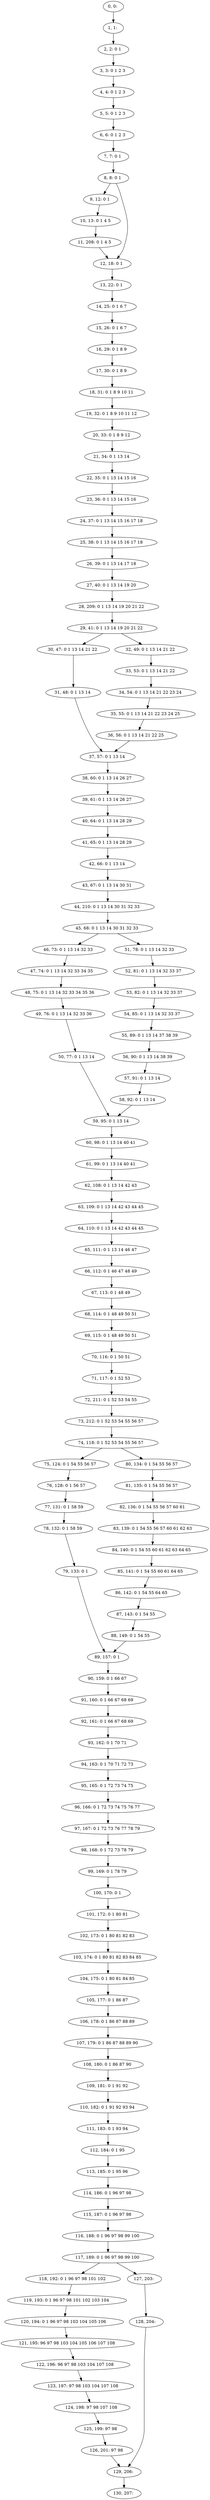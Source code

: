 digraph G {
0[label="0, 0: "];
1[label="1, 1: "];
2[label="2, 2: 0 1 "];
3[label="3, 3: 0 1 2 3 "];
4[label="4, 4: 0 1 2 3 "];
5[label="5, 5: 0 1 2 3 "];
6[label="6, 6: 0 1 2 3 "];
7[label="7, 7: 0 1 "];
8[label="8, 8: 0 1 "];
9[label="9, 12: 0 1 "];
10[label="10, 13: 0 1 4 5 "];
11[label="11, 208: 0 1 4 5 "];
12[label="12, 18: 0 1 "];
13[label="13, 22: 0 1 "];
14[label="14, 25: 0 1 6 7 "];
15[label="15, 26: 0 1 6 7 "];
16[label="16, 29: 0 1 8 9 "];
17[label="17, 30: 0 1 8 9 "];
18[label="18, 31: 0 1 8 9 10 11 "];
19[label="19, 32: 0 1 8 9 10 11 12 "];
20[label="20, 33: 0 1 8 9 12 "];
21[label="21, 34: 0 1 13 14 "];
22[label="22, 35: 0 1 13 14 15 16 "];
23[label="23, 36: 0 1 13 14 15 16 "];
24[label="24, 37: 0 1 13 14 15 16 17 18 "];
25[label="25, 38: 0 1 13 14 15 16 17 18 "];
26[label="26, 39: 0 1 13 14 17 18 "];
27[label="27, 40: 0 1 13 14 19 20 "];
28[label="28, 209: 0 1 13 14 19 20 21 22 "];
29[label="29, 41: 0 1 13 14 19 20 21 22 "];
30[label="30, 47: 0 1 13 14 21 22 "];
31[label="31, 48: 0 1 13 14 "];
32[label="32, 49: 0 1 13 14 21 22 "];
33[label="33, 53: 0 1 13 14 21 22 "];
34[label="34, 54: 0 1 13 14 21 22 23 24 "];
35[label="35, 55: 0 1 13 14 21 22 23 24 25 "];
36[label="36, 56: 0 1 13 14 21 22 25 "];
37[label="37, 57: 0 1 13 14 "];
38[label="38, 60: 0 1 13 14 26 27 "];
39[label="39, 61: 0 1 13 14 26 27 "];
40[label="40, 64: 0 1 13 14 28 29 "];
41[label="41, 65: 0 1 13 14 28 29 "];
42[label="42, 66: 0 1 13 14 "];
43[label="43, 67: 0 1 13 14 30 31 "];
44[label="44, 210: 0 1 13 14 30 31 32 33 "];
45[label="45, 68: 0 1 13 14 30 31 32 33 "];
46[label="46, 73: 0 1 13 14 32 33 "];
47[label="47, 74: 0 1 13 14 32 33 34 35 "];
48[label="48, 75: 0 1 13 14 32 33 34 35 36 "];
49[label="49, 76: 0 1 13 14 32 33 36 "];
50[label="50, 77: 0 1 13 14 "];
51[label="51, 78: 0 1 13 14 32 33 "];
52[label="52, 81: 0 1 13 14 32 33 37 "];
53[label="53, 82: 0 1 13 14 32 33 37 "];
54[label="54, 85: 0 1 13 14 32 33 37 "];
55[label="55, 89: 0 1 13 14 37 38 39 "];
56[label="56, 90: 0 1 13 14 38 39 "];
57[label="57, 91: 0 1 13 14 "];
58[label="58, 92: 0 1 13 14 "];
59[label="59, 95: 0 1 13 14 "];
60[label="60, 98: 0 1 13 14 40 41 "];
61[label="61, 99: 0 1 13 14 40 41 "];
62[label="62, 108: 0 1 13 14 42 43 "];
63[label="63, 109: 0 1 13 14 42 43 44 45 "];
64[label="64, 110: 0 1 13 14 42 43 44 45 "];
65[label="65, 111: 0 1 13 14 46 47 "];
66[label="66, 112: 0 1 46 47 48 49 "];
67[label="67, 113: 0 1 48 49 "];
68[label="68, 114: 0 1 48 49 50 51 "];
69[label="69, 115: 0 1 48 49 50 51 "];
70[label="70, 116: 0 1 50 51 "];
71[label="71, 117: 0 1 52 53 "];
72[label="72, 211: 0 1 52 53 54 55 "];
73[label="73, 212: 0 1 52 53 54 55 56 57 "];
74[label="74, 118: 0 1 52 53 54 55 56 57 "];
75[label="75, 124: 0 1 54 55 56 57 "];
76[label="76, 128: 0 1 56 57 "];
77[label="77, 131: 0 1 58 59 "];
78[label="78, 132: 0 1 58 59 "];
79[label="79, 133: 0 1 "];
80[label="80, 134: 0 1 54 55 56 57 "];
81[label="81, 135: 0 1 54 55 56 57 "];
82[label="82, 136: 0 1 54 55 56 57 60 61 "];
83[label="83, 139: 0 1 54 55 56 57 60 61 62 63 "];
84[label="84, 140: 0 1 54 55 60 61 62 63 64 65 "];
85[label="85, 141: 0 1 54 55 60 61 64 65 "];
86[label="86, 142: 0 1 54 55 64 65 "];
87[label="87, 143: 0 1 54 55 "];
88[label="88, 149: 0 1 54 55 "];
89[label="89, 157: 0 1 "];
90[label="90, 159: 0 1 66 67 "];
91[label="91, 160: 0 1 66 67 68 69 "];
92[label="92, 161: 0 1 66 67 68 69 "];
93[label="93, 162: 0 1 70 71 "];
94[label="94, 163: 0 1 70 71 72 73 "];
95[label="95, 165: 0 1 72 73 74 75 "];
96[label="96, 166: 0 1 72 73 74 75 76 77 "];
97[label="97, 167: 0 1 72 73 76 77 78 79 "];
98[label="98, 168: 0 1 72 73 78 79 "];
99[label="99, 169: 0 1 78 79 "];
100[label="100, 170: 0 1 "];
101[label="101, 172: 0 1 80 81 "];
102[label="102, 173: 0 1 80 81 82 83 "];
103[label="103, 174: 0 1 80 81 82 83 84 85 "];
104[label="104, 175: 0 1 80 81 84 85 "];
105[label="105, 177: 0 1 86 87 "];
106[label="106, 178: 0 1 86 87 88 89 "];
107[label="107, 179: 0 1 86 87 88 89 90 "];
108[label="108, 180: 0 1 86 87 90 "];
109[label="109, 181: 0 1 91 92 "];
110[label="110, 182: 0 1 91 92 93 94 "];
111[label="111, 183: 0 1 93 94 "];
112[label="112, 184: 0 1 95 "];
113[label="113, 185: 0 1 95 96 "];
114[label="114, 186: 0 1 96 97 98 "];
115[label="115, 187: 0 1 96 97 98 "];
116[label="116, 188: 0 1 96 97 98 99 100 "];
117[label="117, 189: 0 1 96 97 98 99 100 "];
118[label="118, 192: 0 1 96 97 98 101 102 "];
119[label="119, 193: 0 1 96 97 98 101 102 103 104 "];
120[label="120, 194: 0 1 96 97 98 103 104 105 106 "];
121[label="121, 195: 96 97 98 103 104 105 106 107 108 "];
122[label="122, 196: 96 97 98 103 104 107 108 "];
123[label="123, 197: 97 98 103 104 107 108 "];
124[label="124, 198: 97 98 107 108 "];
125[label="125, 199: 97 98 "];
126[label="126, 201: 97 98 "];
127[label="127, 203: "];
128[label="128, 204: "];
129[label="129, 206: "];
130[label="130, 207: "];
0->1 ;
1->2 ;
2->3 ;
3->4 ;
4->5 ;
5->6 ;
6->7 ;
7->8 ;
8->9 ;
8->12 ;
9->10 ;
10->11 ;
11->12 ;
12->13 ;
13->14 ;
14->15 ;
15->16 ;
16->17 ;
17->18 ;
18->19 ;
19->20 ;
20->21 ;
21->22 ;
22->23 ;
23->24 ;
24->25 ;
25->26 ;
26->27 ;
27->28 ;
28->29 ;
29->30 ;
29->32 ;
30->31 ;
31->37 ;
32->33 ;
33->34 ;
34->35 ;
35->36 ;
36->37 ;
37->38 ;
38->39 ;
39->40 ;
40->41 ;
41->42 ;
42->43 ;
43->44 ;
44->45 ;
45->46 ;
45->51 ;
46->47 ;
47->48 ;
48->49 ;
49->50 ;
50->59 ;
51->52 ;
52->53 ;
53->54 ;
54->55 ;
55->56 ;
56->57 ;
57->58 ;
58->59 ;
59->60 ;
60->61 ;
61->62 ;
62->63 ;
63->64 ;
64->65 ;
65->66 ;
66->67 ;
67->68 ;
68->69 ;
69->70 ;
70->71 ;
71->72 ;
72->73 ;
73->74 ;
74->75 ;
74->80 ;
75->76 ;
76->77 ;
77->78 ;
78->79 ;
79->89 ;
80->81 ;
81->82 ;
82->83 ;
83->84 ;
84->85 ;
85->86 ;
86->87 ;
87->88 ;
88->89 ;
89->90 ;
90->91 ;
91->92 ;
92->93 ;
93->94 ;
94->95 ;
95->96 ;
96->97 ;
97->98 ;
98->99 ;
99->100 ;
100->101 ;
101->102 ;
102->103 ;
103->104 ;
104->105 ;
105->106 ;
106->107 ;
107->108 ;
108->109 ;
109->110 ;
110->111 ;
111->112 ;
112->113 ;
113->114 ;
114->115 ;
115->116 ;
116->117 ;
117->118 ;
117->127 ;
118->119 ;
119->120 ;
120->121 ;
121->122 ;
122->123 ;
123->124 ;
124->125 ;
125->126 ;
126->129 ;
127->128 ;
128->129 ;
129->130 ;
}
